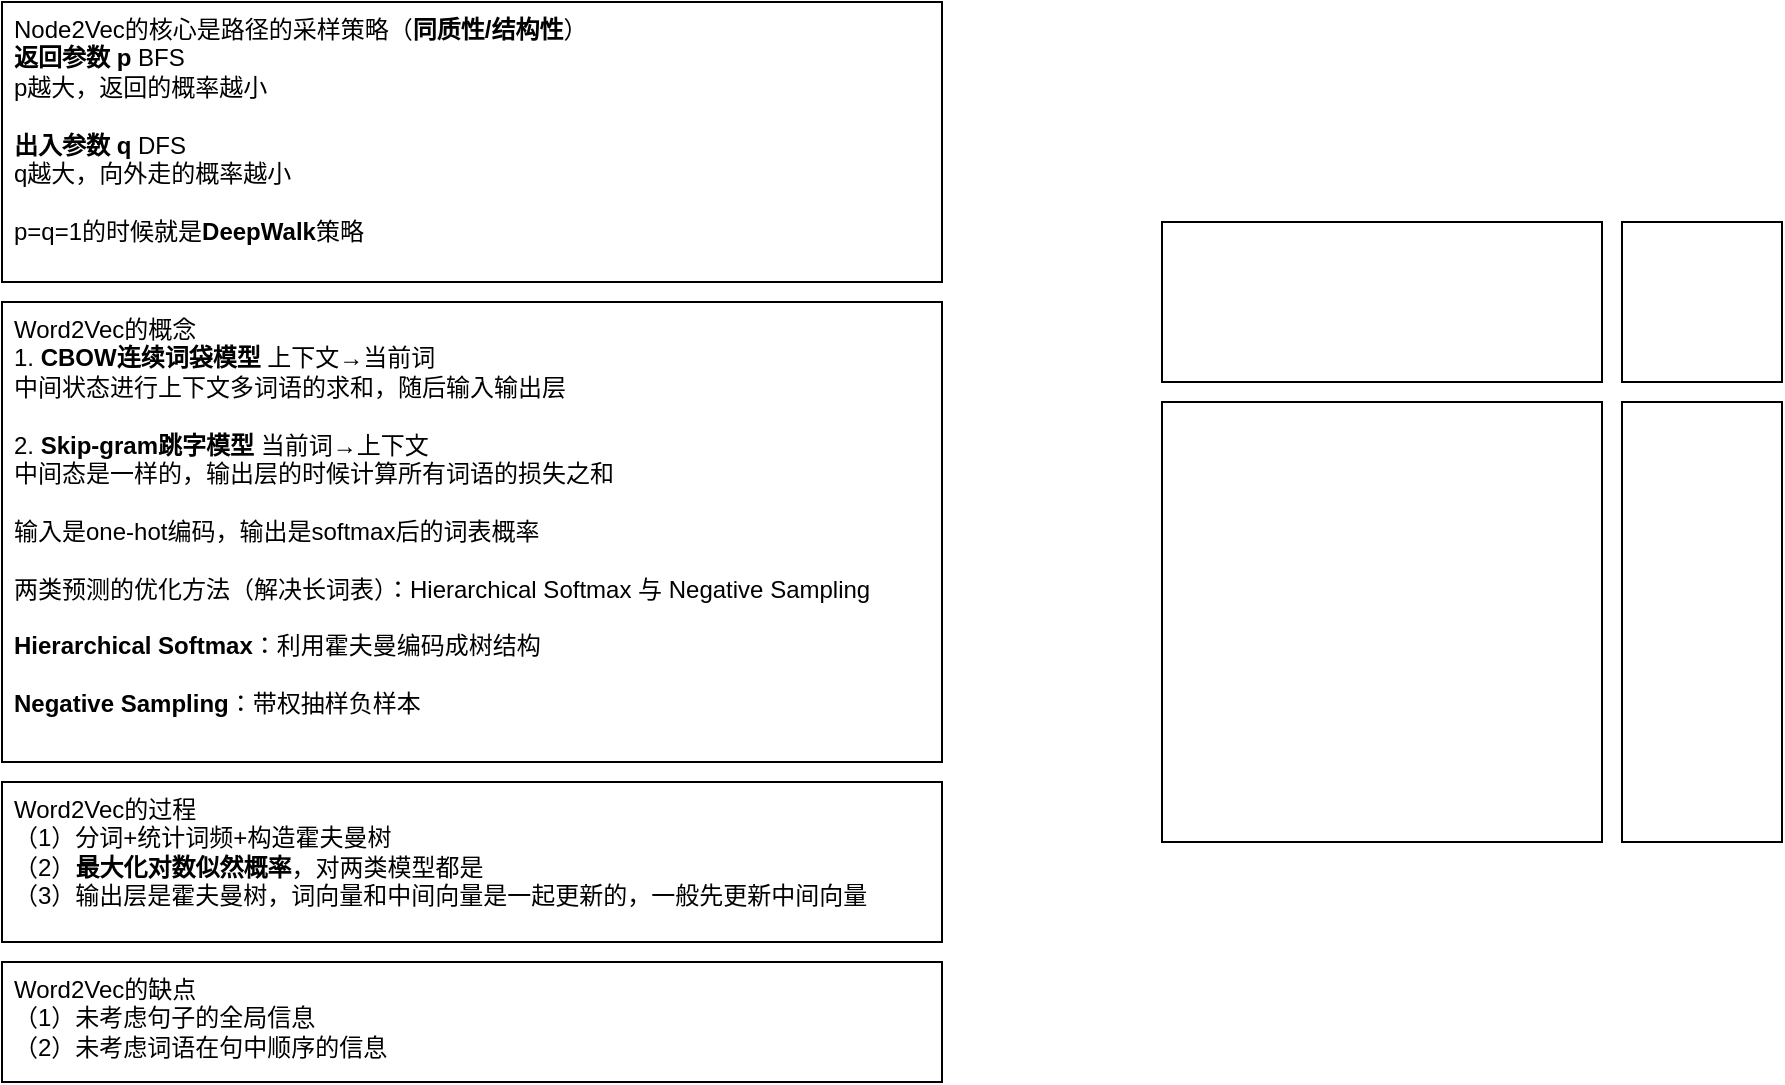 <mxfile version="24.7.6">
  <diagram name="第 1 页" id="zDOgWTLFwLM5gEDVrxWN">
    <mxGraphModel dx="1786" dy="757" grid="1" gridSize="10" guides="1" tooltips="1" connect="1" arrows="1" fold="1" page="0" pageScale="1" pageWidth="827" pageHeight="1169" math="0" shadow="0">
      <root>
        <mxCell id="0" />
        <mxCell id="1" parent="0" />
        <mxCell id="E42auruJM5JTtXHaCHzA-1" value="&lt;div&gt;Node2Vec的核心是路径的采样策略（&lt;b&gt;同质性/结构性&lt;/b&gt;）&lt;/div&gt;&lt;b&gt;返回参数 p&lt;/b&gt; BFS&lt;div&gt;p越大，返回的概率越小&lt;br&gt;&lt;div&gt;&lt;br&gt;&lt;/div&gt;&lt;div&gt;&lt;b&gt;出入参数 q&lt;/b&gt; DFS&lt;/div&gt;&lt;/div&gt;&lt;div&gt;q越大，向外走的概率越小&lt;/div&gt;&lt;div&gt;&lt;br&gt;&lt;/div&gt;&lt;div&gt;p=q=1的时候就是&lt;b&gt;DeepWalk&lt;/b&gt;策略&lt;/div&gt;" style="rounded=0;whiteSpace=wrap;html=1;align=left;verticalAlign=top;spacingLeft=4;" parent="1" vertex="1">
          <mxGeometry x="-300" y="260" width="470" height="140" as="geometry" />
        </mxCell>
        <mxCell id="E42auruJM5JTtXHaCHzA-3" value="Word2Vec的概念&amp;nbsp;&lt;div&gt;1. &lt;b&gt;CBOW连续词袋模型&lt;/b&gt; 上下文→当前词&lt;/div&gt;&lt;div&gt;中间状态进行上下文多词语的求和，随后输入输出层&lt;/div&gt;&lt;div&gt;&lt;br&gt;&lt;/div&gt;&lt;div&gt;2. &lt;b&gt;Skip-gram跳字模型&lt;/b&gt; 当前词→上下文&lt;/div&gt;&lt;div&gt;中间态是一样的，输出层的时候计算所有词语的损失之和&lt;/div&gt;&lt;div&gt;&lt;br&gt;&lt;/div&gt;&lt;div&gt;输入是one-hot编码，输出是softmax后的词表概率&lt;/div&gt;&lt;div&gt;&lt;br&gt;&lt;/div&gt;&lt;div&gt;两类预测的优化方法（解决长词表）：Hierarchical Softmax 与 Negative Sampling&lt;/div&gt;&lt;div&gt;&lt;br&gt;&lt;/div&gt;&lt;div&gt;&lt;b&gt;Hierarchical Softmax&lt;/b&gt;：利用霍夫曼编码成树结构&lt;br&gt;&lt;/div&gt;&lt;div&gt;&lt;br&gt;&lt;/div&gt;&lt;div&gt;&lt;b&gt;Negative Sampling&lt;/b&gt;：带权抽样负样本&lt;br&gt;&lt;/div&gt;" style="rounded=0;whiteSpace=wrap;html=1;align=left;verticalAlign=top;spacingLeft=4;" parent="1" vertex="1">
          <mxGeometry x="-300" y="410" width="470" height="230" as="geometry" />
        </mxCell>
        <mxCell id="E42auruJM5JTtXHaCHzA-4" value="Word2Vec的过程&lt;div&gt;（1）分词+统计词频+构造霍夫曼树&lt;/div&gt;&lt;div&gt;（2）&lt;b&gt;最大化对数似然概率&lt;/b&gt;，对两类模型都是&lt;/div&gt;&lt;div&gt;（3）输出层是霍夫曼树，词向量和中间向量是一起更新的，一般先更新中间向量&amp;nbsp;&lt;/div&gt;" style="rounded=0;whiteSpace=wrap;html=1;align=left;verticalAlign=top;spacingLeft=4;" parent="1" vertex="1">
          <mxGeometry x="-300" y="650" width="470" height="80" as="geometry" />
        </mxCell>
        <mxCell id="E42auruJM5JTtXHaCHzA-5" value="Word2Vec的缺点&lt;div&gt;（1）未考虑句子的全局信息&lt;/div&gt;&lt;div&gt;（2）未考虑词语在句中顺序的信息&lt;/div&gt;" style="rounded=0;whiteSpace=wrap;html=1;align=left;verticalAlign=top;spacingLeft=4;" parent="1" vertex="1">
          <mxGeometry x="-300" y="740" width="470" height="60" as="geometry" />
        </mxCell>
        <mxCell id="Zc8_B8wsB4UqZe0BXlzT-1" value="" style="rounded=0;whiteSpace=wrap;html=1;" vertex="1" parent="1">
          <mxGeometry x="280" y="370" width="220" height="80" as="geometry" />
        </mxCell>
        <mxCell id="Zc8_B8wsB4UqZe0BXlzT-2" value="" style="rounded=0;whiteSpace=wrap;html=1;rotation=90;" vertex="1" parent="1">
          <mxGeometry x="440" y="530" width="220" height="80" as="geometry" />
        </mxCell>
        <mxCell id="Zc8_B8wsB4UqZe0BXlzT-3" value="" style="rounded=0;whiteSpace=wrap;html=1;rotation=90;" vertex="1" parent="1">
          <mxGeometry x="510" y="370" width="80" height="80" as="geometry" />
        </mxCell>
        <mxCell id="Zc8_B8wsB4UqZe0BXlzT-4" value="" style="rounded=0;whiteSpace=wrap;html=1;rotation=90;" vertex="1" parent="1">
          <mxGeometry x="280" y="460" width="220" height="220" as="geometry" />
        </mxCell>
      </root>
    </mxGraphModel>
  </diagram>
</mxfile>
